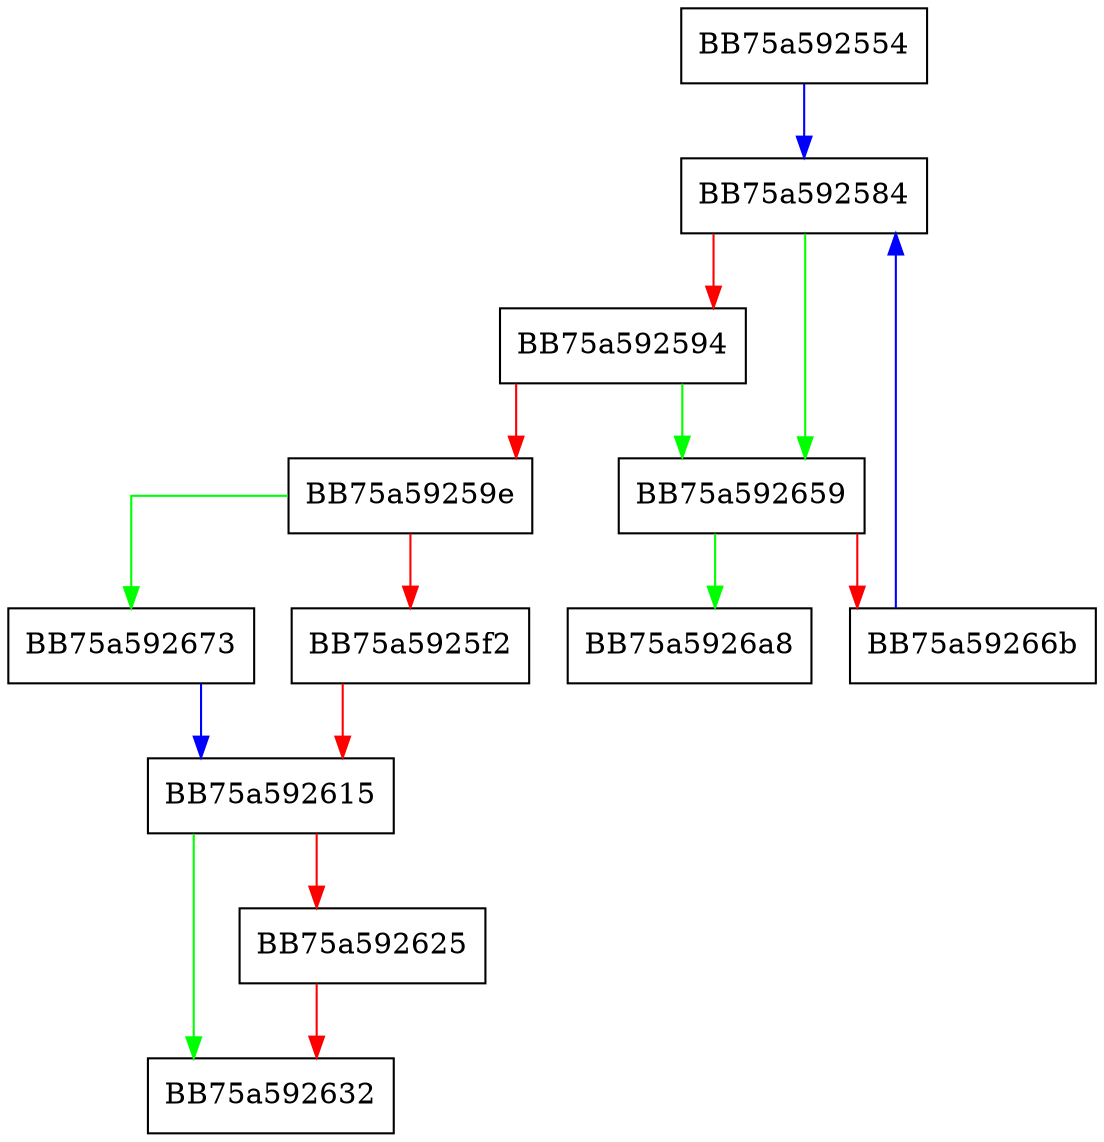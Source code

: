digraph _Growmap {
  node [shape="box"];
  graph [splines=ortho];
  BB75a592554 -> BB75a592584 [color="blue"];
  BB75a592584 -> BB75a592659 [color="green"];
  BB75a592584 -> BB75a592594 [color="red"];
  BB75a592594 -> BB75a592659 [color="green"];
  BB75a592594 -> BB75a59259e [color="red"];
  BB75a59259e -> BB75a592673 [color="green"];
  BB75a59259e -> BB75a5925f2 [color="red"];
  BB75a5925f2 -> BB75a592615 [color="red"];
  BB75a592615 -> BB75a592632 [color="green"];
  BB75a592615 -> BB75a592625 [color="red"];
  BB75a592625 -> BB75a592632 [color="red"];
  BB75a592659 -> BB75a5926a8 [color="green"];
  BB75a592659 -> BB75a59266b [color="red"];
  BB75a59266b -> BB75a592584 [color="blue"];
  BB75a592673 -> BB75a592615 [color="blue"];
}
